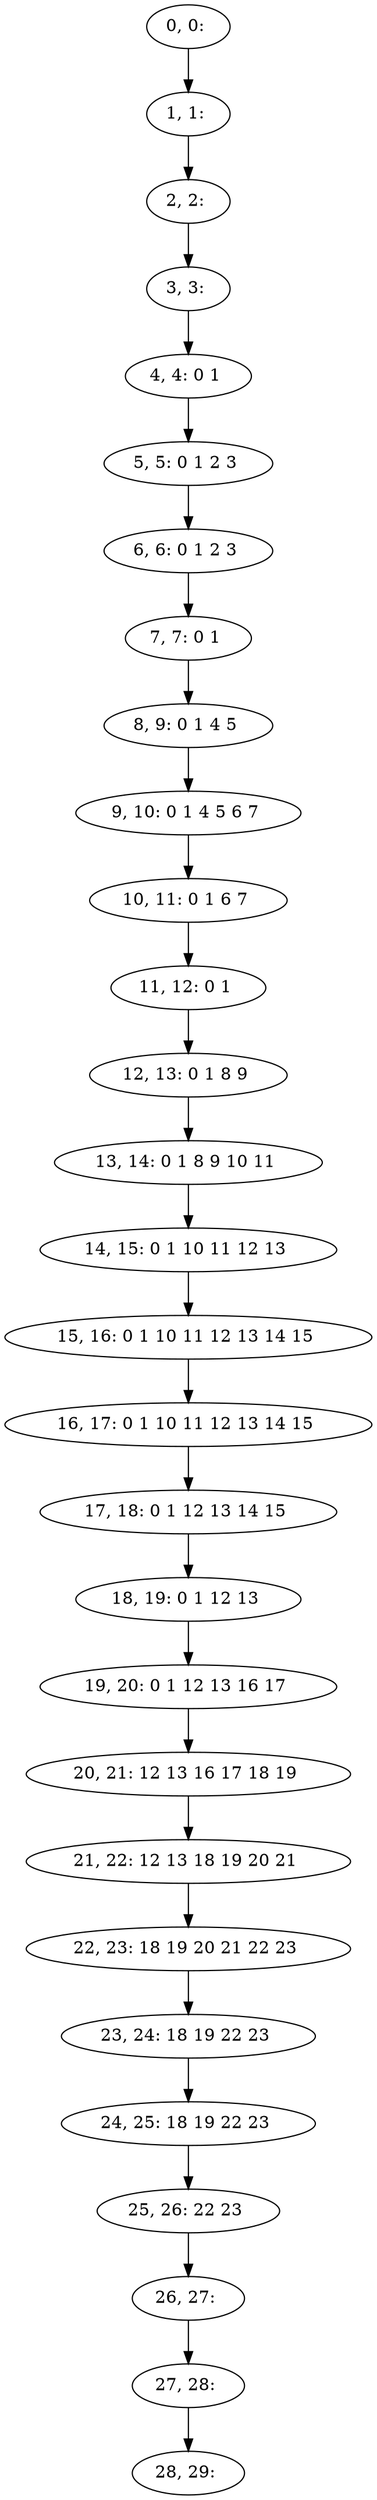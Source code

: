 digraph G {
0[label="0, 0: "];
1[label="1, 1: "];
2[label="2, 2: "];
3[label="3, 3: "];
4[label="4, 4: 0 1 "];
5[label="5, 5: 0 1 2 3 "];
6[label="6, 6: 0 1 2 3 "];
7[label="7, 7: 0 1 "];
8[label="8, 9: 0 1 4 5 "];
9[label="9, 10: 0 1 4 5 6 7 "];
10[label="10, 11: 0 1 6 7 "];
11[label="11, 12: 0 1 "];
12[label="12, 13: 0 1 8 9 "];
13[label="13, 14: 0 1 8 9 10 11 "];
14[label="14, 15: 0 1 10 11 12 13 "];
15[label="15, 16: 0 1 10 11 12 13 14 15 "];
16[label="16, 17: 0 1 10 11 12 13 14 15 "];
17[label="17, 18: 0 1 12 13 14 15 "];
18[label="18, 19: 0 1 12 13 "];
19[label="19, 20: 0 1 12 13 16 17 "];
20[label="20, 21: 12 13 16 17 18 19 "];
21[label="21, 22: 12 13 18 19 20 21 "];
22[label="22, 23: 18 19 20 21 22 23 "];
23[label="23, 24: 18 19 22 23 "];
24[label="24, 25: 18 19 22 23 "];
25[label="25, 26: 22 23 "];
26[label="26, 27: "];
27[label="27, 28: "];
28[label="28, 29: "];
0->1 ;
1->2 ;
2->3 ;
3->4 ;
4->5 ;
5->6 ;
6->7 ;
7->8 ;
8->9 ;
9->10 ;
10->11 ;
11->12 ;
12->13 ;
13->14 ;
14->15 ;
15->16 ;
16->17 ;
17->18 ;
18->19 ;
19->20 ;
20->21 ;
21->22 ;
22->23 ;
23->24 ;
24->25 ;
25->26 ;
26->27 ;
27->28 ;
}
